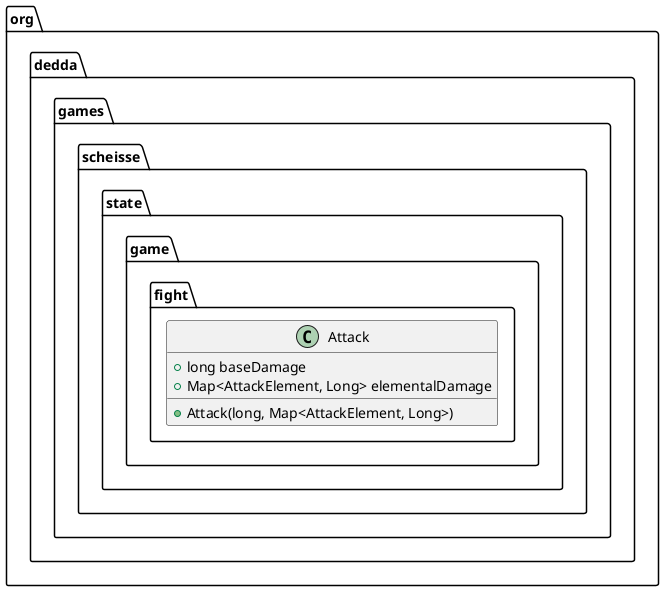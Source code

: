 @startuml
class org.dedda.games.scheisse.state.game.fight.Attack{
    + long baseDamage
    + Map<AttackElement, Long> elementalDamage
    + Attack(long, Map<AttackElement, Long>)
}
@enduml